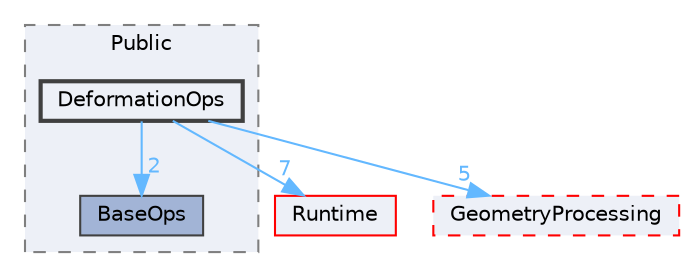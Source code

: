 digraph "DeformationOps"
{
 // INTERACTIVE_SVG=YES
 // LATEX_PDF_SIZE
  bgcolor="transparent";
  edge [fontname=Helvetica,fontsize=10,labelfontname=Helvetica,labelfontsize=10];
  node [fontname=Helvetica,fontsize=10,shape=box,height=0.2,width=0.4];
  compound=true
  subgraph clusterdir_d5e6c7bc39db799894c289b80b7597af {
    graph [ bgcolor="#edf0f7", pencolor="grey50", label="Public", fontname=Helvetica,fontsize=10 style="filled,dashed", URL="dir_d5e6c7bc39db799894c289b80b7597af.html",tooltip=""]
  dir_c9c2bf6b09efc2366dfc9ecf80572c62 [label="BaseOps", fillcolor="#a2b4d6", color="grey25", style="filled", URL="dir_c9c2bf6b09efc2366dfc9ecf80572c62.html",tooltip=""];
  dir_9c75414c06b2843ef083016b9926bf43 [label="DeformationOps", fillcolor="#edf0f7", color="grey25", style="filled,bold", URL="dir_9c75414c06b2843ef083016b9926bf43.html",tooltip=""];
  }
  dir_7536b172fbd480bfd146a1b1acd6856b [label="Runtime", fillcolor="#edf0f7", color="red", style="filled", URL="dir_7536b172fbd480bfd146a1b1acd6856b.html",tooltip=""];
  dir_9ef035b27eddfa6c40dcaa164d958d8e [label="GeometryProcessing", fillcolor="#edf0f7", color="red", style="filled,dashed", URL="dir_9ef035b27eddfa6c40dcaa164d958d8e.html",tooltip=""];
  dir_9c75414c06b2843ef083016b9926bf43->dir_7536b172fbd480bfd146a1b1acd6856b [headlabel="7", labeldistance=1.5 headhref="dir_000306_000984.html" href="dir_000306_000984.html" color="steelblue1" fontcolor="steelblue1"];
  dir_9c75414c06b2843ef083016b9926bf43->dir_9ef035b27eddfa6c40dcaa164d958d8e [headlabel="5", labeldistance=1.5 headhref="dir_000306_000442.html" href="dir_000306_000442.html" color="steelblue1" fontcolor="steelblue1"];
  dir_9c75414c06b2843ef083016b9926bf43->dir_c9c2bf6b09efc2366dfc9ecf80572c62 [headlabel="2", labeldistance=1.5 headhref="dir_000306_000089.html" href="dir_000306_000089.html" color="steelblue1" fontcolor="steelblue1"];
}

